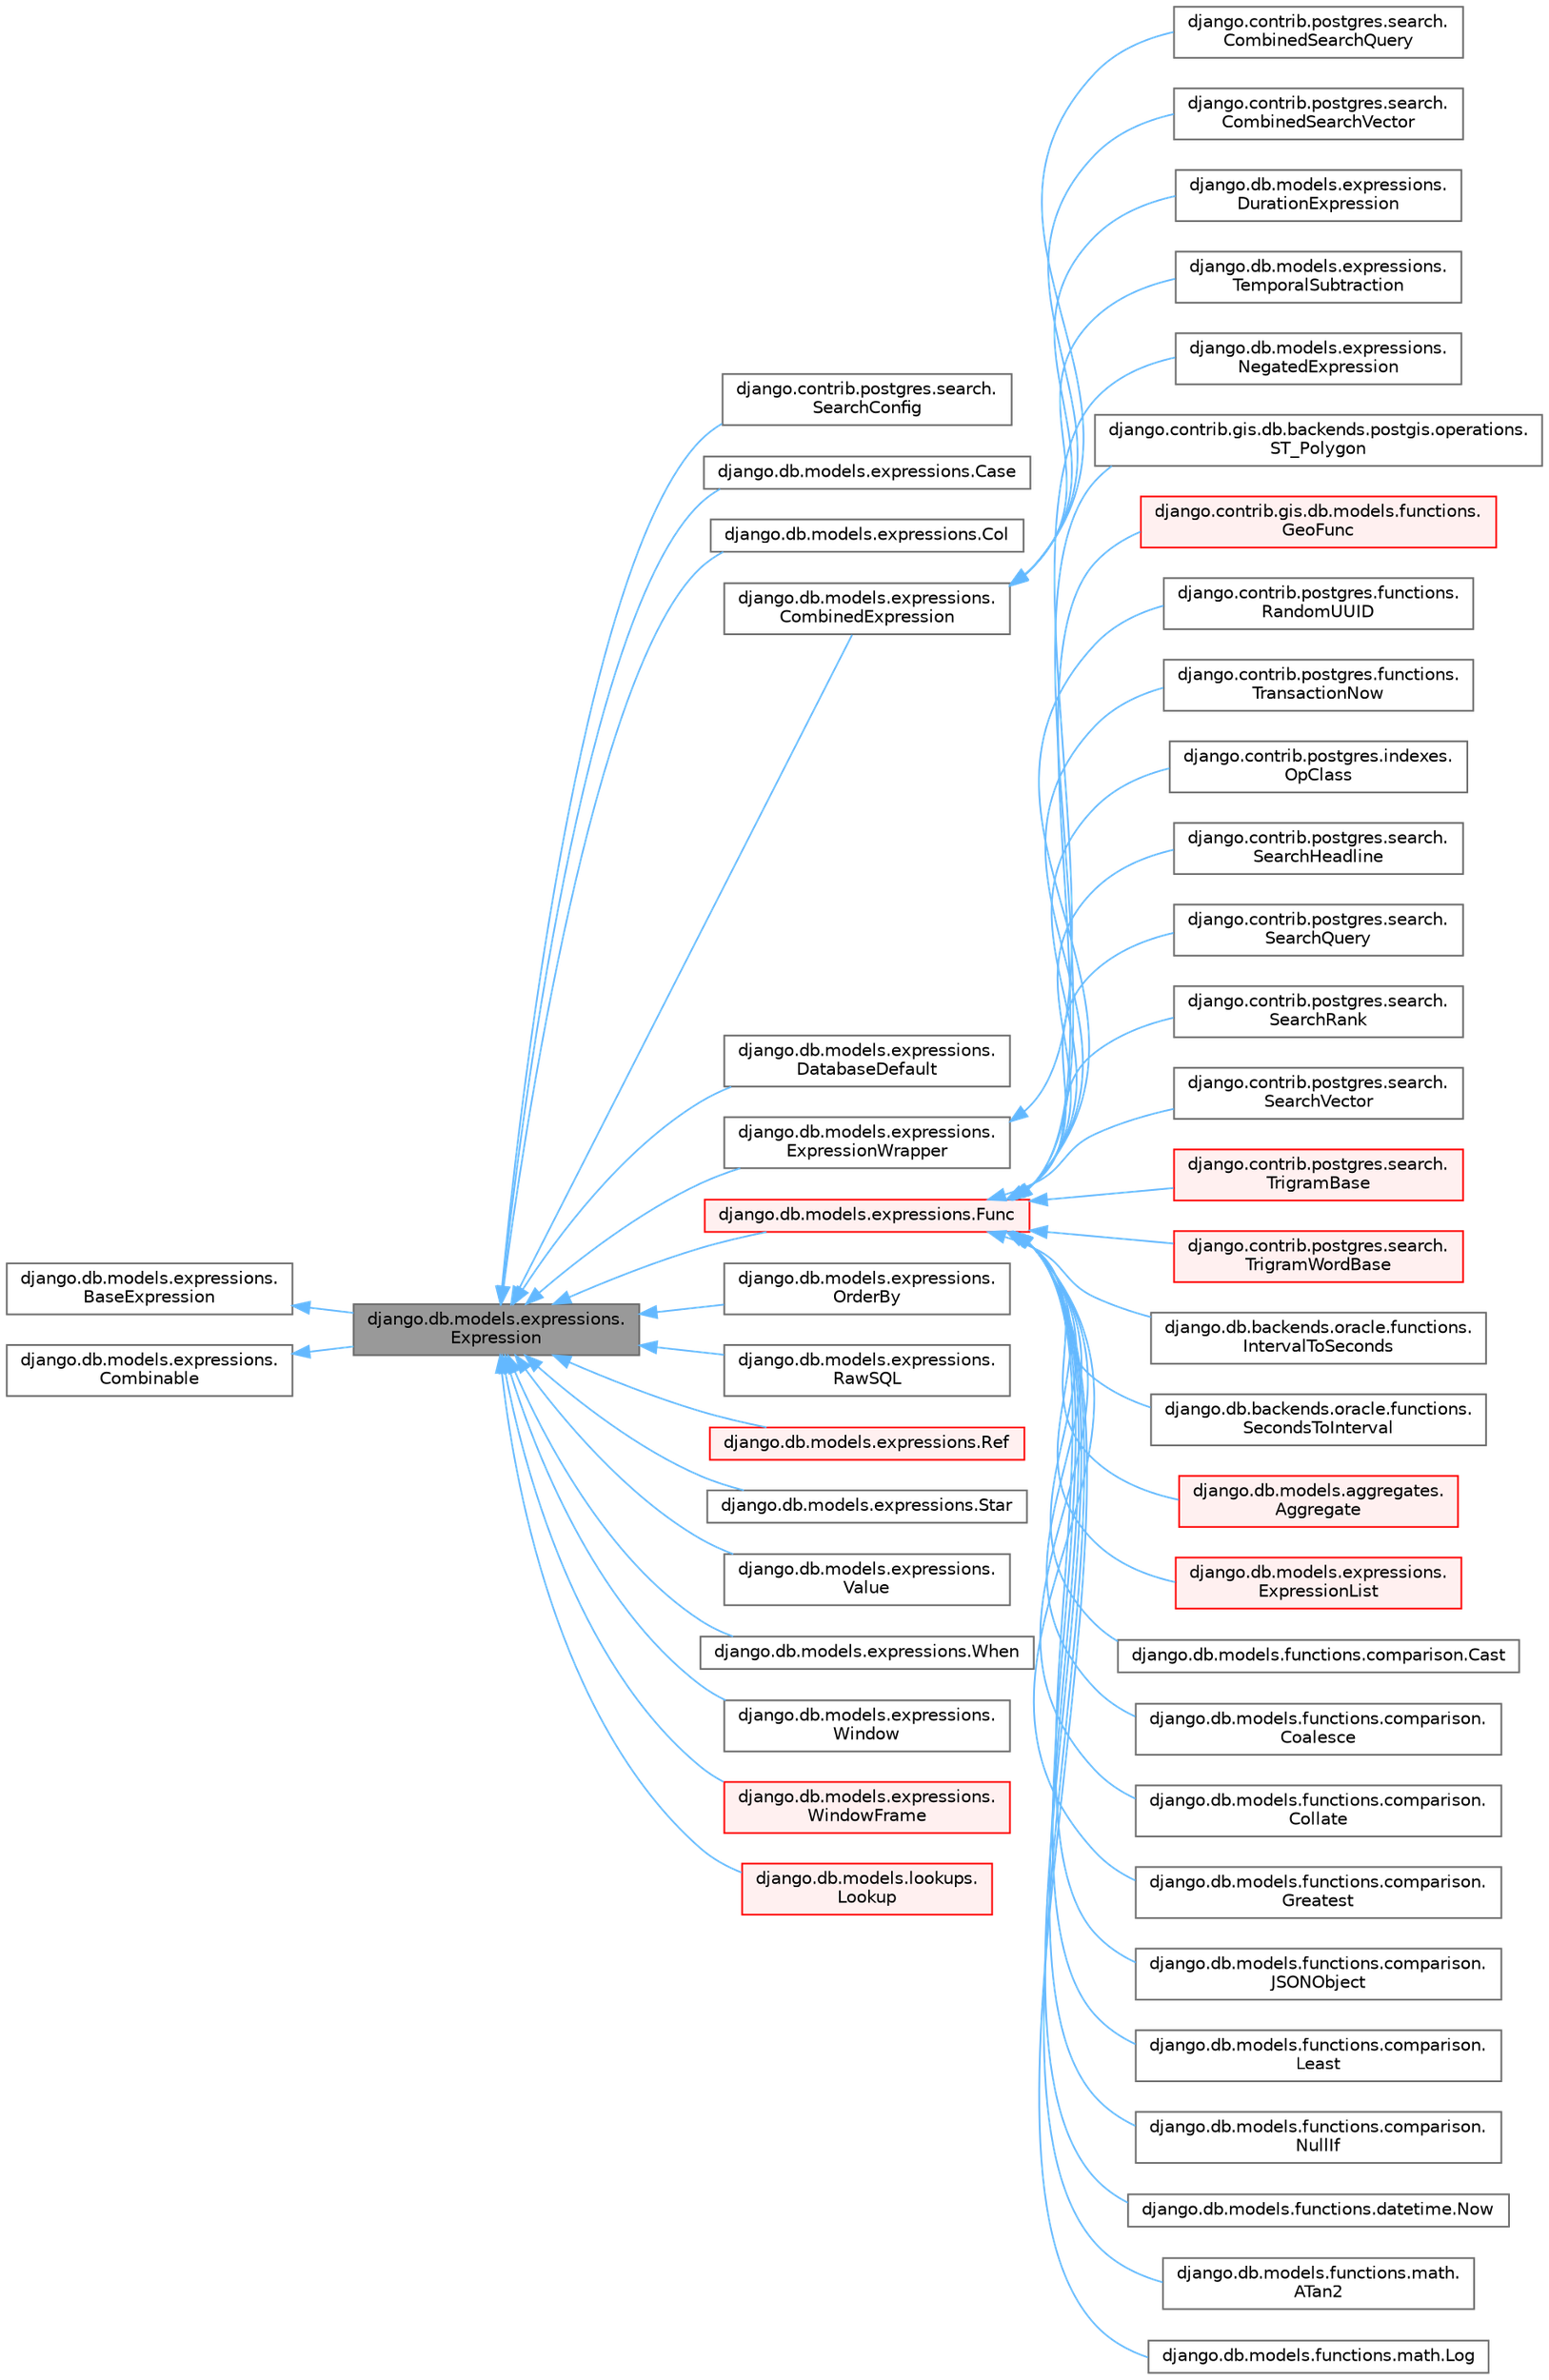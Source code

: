 digraph "django.db.models.expressions.Expression"
{
 // LATEX_PDF_SIZE
  bgcolor="transparent";
  edge [fontname=Helvetica,fontsize=10,labelfontname=Helvetica,labelfontsize=10];
  node [fontname=Helvetica,fontsize=10,shape=box,height=0.2,width=0.4];
  rankdir="LR";
  Node1 [id="Node000001",label="django.db.models.expressions.\lExpression",height=0.2,width=0.4,color="gray40", fillcolor="grey60", style="filled", fontcolor="black",tooltip=" "];
  Node2 -> Node1 [id="edge49_Node000001_Node000002",dir="back",color="steelblue1",style="solid",tooltip=" "];
  Node2 [id="Node000002",label="django.db.models.expressions.\lBaseExpression",height=0.2,width=0.4,color="gray40", fillcolor="white", style="filled",URL="$classdjango_1_1db_1_1models_1_1expressions_1_1BaseExpression.html",tooltip=" "];
  Node3 -> Node1 [id="edge50_Node000001_Node000003",dir="back",color="steelblue1",style="solid",tooltip=" "];
  Node3 [id="Node000003",label="django.db.models.expressions.\lCombinable",height=0.2,width=0.4,color="gray40", fillcolor="white", style="filled",URL="$classdjango_1_1db_1_1models_1_1expressions_1_1Combinable.html",tooltip=" "];
  Node1 -> Node4 [id="edge51_Node000001_Node000004",dir="back",color="steelblue1",style="solid",tooltip=" "];
  Node4 [id="Node000004",label="django.contrib.postgres.search.\lSearchConfig",height=0.2,width=0.4,color="gray40", fillcolor="white", style="filled",URL="$classdjango_1_1contrib_1_1postgres_1_1search_1_1SearchConfig.html",tooltip=" "];
  Node1 -> Node5 [id="edge52_Node000001_Node000005",dir="back",color="steelblue1",style="solid",tooltip=" "];
  Node5 [id="Node000005",label="django.db.models.expressions.Case",height=0.2,width=0.4,color="gray40", fillcolor="white", style="filled",URL="$classdjango_1_1db_1_1models_1_1expressions_1_1Case.html",tooltip=" "];
  Node1 -> Node6 [id="edge53_Node000001_Node000006",dir="back",color="steelblue1",style="solid",tooltip=" "];
  Node6 [id="Node000006",label="django.db.models.expressions.Col",height=0.2,width=0.4,color="gray40", fillcolor="white", style="filled",URL="$classdjango_1_1db_1_1models_1_1expressions_1_1Col.html",tooltip=" "];
  Node1 -> Node7 [id="edge54_Node000001_Node000007",dir="back",color="steelblue1",style="solid",tooltip=" "];
  Node7 [id="Node000007",label="django.db.models.expressions.\lCombinedExpression",height=0.2,width=0.4,color="gray40", fillcolor="white", style="filled",URL="$classdjango_1_1db_1_1models_1_1expressions_1_1CombinedExpression.html",tooltip=" "];
  Node7 -> Node8 [id="edge55_Node000007_Node000008",dir="back",color="steelblue1",style="solid",tooltip=" "];
  Node8 [id="Node000008",label="django.contrib.postgres.search.\lCombinedSearchQuery",height=0.2,width=0.4,color="gray40", fillcolor="white", style="filled",URL="$classdjango_1_1contrib_1_1postgres_1_1search_1_1CombinedSearchQuery.html",tooltip=" "];
  Node7 -> Node9 [id="edge56_Node000007_Node000009",dir="back",color="steelblue1",style="solid",tooltip=" "];
  Node9 [id="Node000009",label="django.contrib.postgres.search.\lCombinedSearchVector",height=0.2,width=0.4,color="gray40", fillcolor="white", style="filled",URL="$classdjango_1_1contrib_1_1postgres_1_1search_1_1CombinedSearchVector.html",tooltip=" "];
  Node7 -> Node10 [id="edge57_Node000007_Node000010",dir="back",color="steelblue1",style="solid",tooltip=" "];
  Node10 [id="Node000010",label="django.db.models.expressions.\lDurationExpression",height=0.2,width=0.4,color="gray40", fillcolor="white", style="filled",URL="$classdjango_1_1db_1_1models_1_1expressions_1_1DurationExpression.html",tooltip=" "];
  Node7 -> Node11 [id="edge58_Node000007_Node000011",dir="back",color="steelblue1",style="solid",tooltip=" "];
  Node11 [id="Node000011",label="django.db.models.expressions.\lTemporalSubtraction",height=0.2,width=0.4,color="gray40", fillcolor="white", style="filled",URL="$classdjango_1_1db_1_1models_1_1expressions_1_1TemporalSubtraction.html",tooltip=" "];
  Node1 -> Node12 [id="edge59_Node000001_Node000012",dir="back",color="steelblue1",style="solid",tooltip=" "];
  Node12 [id="Node000012",label="django.db.models.expressions.\lDatabaseDefault",height=0.2,width=0.4,color="gray40", fillcolor="white", style="filled",URL="$classdjango_1_1db_1_1models_1_1expressions_1_1DatabaseDefault.html",tooltip=" "];
  Node1 -> Node13 [id="edge60_Node000001_Node000013",dir="back",color="steelblue1",style="solid",tooltip=" "];
  Node13 [id="Node000013",label="django.db.models.expressions.\lExpressionWrapper",height=0.2,width=0.4,color="gray40", fillcolor="white", style="filled",URL="$classdjango_1_1db_1_1models_1_1expressions_1_1ExpressionWrapper.html",tooltip=" "];
  Node13 -> Node14 [id="edge61_Node000013_Node000014",dir="back",color="steelblue1",style="solid",tooltip=" "];
  Node14 [id="Node000014",label="django.db.models.expressions.\lNegatedExpression",height=0.2,width=0.4,color="gray40", fillcolor="white", style="filled",URL="$classdjango_1_1db_1_1models_1_1expressions_1_1NegatedExpression.html",tooltip=" "];
  Node1 -> Node15 [id="edge62_Node000001_Node000015",dir="back",color="steelblue1",style="solid",tooltip=" "];
  Node15 [id="Node000015",label="django.db.models.expressions.Func",height=0.2,width=0.4,color="red", fillcolor="#FFF0F0", style="filled",URL="$classdjango_1_1db_1_1models_1_1expressions_1_1Func.html",tooltip=" "];
  Node15 -> Node16 [id="edge63_Node000015_Node000016",dir="back",color="steelblue1",style="solid",tooltip=" "];
  Node16 [id="Node000016",label="django.contrib.gis.db.backends.postgis.operations.\lST_Polygon",height=0.2,width=0.4,color="gray40", fillcolor="white", style="filled",URL="$classdjango_1_1contrib_1_1gis_1_1db_1_1backends_1_1postgis_1_1operations_1_1ST__Polygon.html",tooltip=" "];
  Node15 -> Node17 [id="edge64_Node000015_Node000017",dir="back",color="steelblue1",style="solid",tooltip=" "];
  Node17 [id="Node000017",label="django.contrib.gis.db.models.functions.\lGeoFunc",height=0.2,width=0.4,color="red", fillcolor="#FFF0F0", style="filled",URL="$classdjango_1_1contrib_1_1gis_1_1db_1_1models_1_1functions_1_1GeoFunc.html",tooltip=" "];
  Node15 -> Node56 [id="edge65_Node000015_Node000056",dir="back",color="steelblue1",style="solid",tooltip=" "];
  Node56 [id="Node000056",label="django.contrib.postgres.functions.\lRandomUUID",height=0.2,width=0.4,color="gray40", fillcolor="white", style="filled",URL="$classdjango_1_1contrib_1_1postgres_1_1functions_1_1RandomUUID.html",tooltip=" "];
  Node15 -> Node57 [id="edge66_Node000015_Node000057",dir="back",color="steelblue1",style="solid",tooltip=" "];
  Node57 [id="Node000057",label="django.contrib.postgres.functions.\lTransactionNow",height=0.2,width=0.4,color="gray40", fillcolor="white", style="filled",URL="$classdjango_1_1contrib_1_1postgres_1_1functions_1_1TransactionNow.html",tooltip=" "];
  Node15 -> Node58 [id="edge67_Node000015_Node000058",dir="back",color="steelblue1",style="solid",tooltip=" "];
  Node58 [id="Node000058",label="django.contrib.postgres.indexes.\lOpClass",height=0.2,width=0.4,color="gray40", fillcolor="white", style="filled",URL="$classdjango_1_1contrib_1_1postgres_1_1indexes_1_1OpClass.html",tooltip=" "];
  Node15 -> Node59 [id="edge68_Node000015_Node000059",dir="back",color="steelblue1",style="solid",tooltip=" "];
  Node59 [id="Node000059",label="django.contrib.postgres.search.\lSearchHeadline",height=0.2,width=0.4,color="gray40", fillcolor="white", style="filled",URL="$classdjango_1_1contrib_1_1postgres_1_1search_1_1SearchHeadline.html",tooltip=" "];
  Node15 -> Node60 [id="edge69_Node000015_Node000060",dir="back",color="steelblue1",style="solid",tooltip=" "];
  Node60 [id="Node000060",label="django.contrib.postgres.search.\lSearchQuery",height=0.2,width=0.4,color="gray40", fillcolor="white", style="filled",URL="$classdjango_1_1contrib_1_1postgres_1_1search_1_1SearchQuery.html",tooltip=" "];
  Node15 -> Node61 [id="edge70_Node000015_Node000061",dir="back",color="steelblue1",style="solid",tooltip=" "];
  Node61 [id="Node000061",label="django.contrib.postgres.search.\lSearchRank",height=0.2,width=0.4,color="gray40", fillcolor="white", style="filled",URL="$classdjango_1_1contrib_1_1postgres_1_1search_1_1SearchRank.html",tooltip=" "];
  Node15 -> Node62 [id="edge71_Node000015_Node000062",dir="back",color="steelblue1",style="solid",tooltip=" "];
  Node62 [id="Node000062",label="django.contrib.postgres.search.\lSearchVector",height=0.2,width=0.4,color="gray40", fillcolor="white", style="filled",URL="$classdjango_1_1contrib_1_1postgres_1_1search_1_1SearchVector.html",tooltip=" "];
  Node15 -> Node63 [id="edge72_Node000015_Node000063",dir="back",color="steelblue1",style="solid",tooltip=" "];
  Node63 [id="Node000063",label="django.contrib.postgres.search.\lTrigramBase",height=0.2,width=0.4,color="red", fillcolor="#FFF0F0", style="filled",URL="$classdjango_1_1contrib_1_1postgres_1_1search_1_1TrigramBase.html",tooltip=" "];
  Node15 -> Node66 [id="edge73_Node000015_Node000066",dir="back",color="steelblue1",style="solid",tooltip=" "];
  Node66 [id="Node000066",label="django.contrib.postgres.search.\lTrigramWordBase",height=0.2,width=0.4,color="red", fillcolor="#FFF0F0", style="filled",URL="$classdjango_1_1contrib_1_1postgres_1_1search_1_1TrigramWordBase.html",tooltip=" "];
  Node15 -> Node71 [id="edge74_Node000015_Node000071",dir="back",color="steelblue1",style="solid",tooltip=" "];
  Node71 [id="Node000071",label="django.db.backends.oracle.functions.\lIntervalToSeconds",height=0.2,width=0.4,color="gray40", fillcolor="white", style="filled",URL="$classdjango_1_1db_1_1backends_1_1oracle_1_1functions_1_1IntervalToSeconds.html",tooltip=" "];
  Node15 -> Node72 [id="edge75_Node000015_Node000072",dir="back",color="steelblue1",style="solid",tooltip=" "];
  Node72 [id="Node000072",label="django.db.backends.oracle.functions.\lSecondsToInterval",height=0.2,width=0.4,color="gray40", fillcolor="white", style="filled",URL="$classdjango_1_1db_1_1backends_1_1oracle_1_1functions_1_1SecondsToInterval.html",tooltip=" "];
  Node15 -> Node73 [id="edge76_Node000015_Node000073",dir="back",color="steelblue1",style="solid",tooltip=" "];
  Node73 [id="Node000073",label="django.db.models.aggregates.\lAggregate",height=0.2,width=0.4,color="red", fillcolor="#FFF0F0", style="filled",URL="$classdjango_1_1db_1_1models_1_1aggregates_1_1Aggregate.html",tooltip=" "];
  Node15 -> Node107 [id="edge77_Node000015_Node000107",dir="back",color="steelblue1",style="solid",tooltip=" "];
  Node107 [id="Node000107",label="django.db.models.expressions.\lExpressionList",height=0.2,width=0.4,color="red", fillcolor="#FFF0F0", style="filled",URL="$classdjango_1_1db_1_1models_1_1expressions_1_1ExpressionList.html",tooltip=" "];
  Node15 -> Node109 [id="edge78_Node000015_Node000109",dir="back",color="steelblue1",style="solid",tooltip=" "];
  Node109 [id="Node000109",label="django.db.models.functions.comparison.Cast",height=0.2,width=0.4,color="gray40", fillcolor="white", style="filled",URL="$classdjango_1_1db_1_1models_1_1functions_1_1comparison_1_1Cast.html",tooltip=" "];
  Node15 -> Node110 [id="edge79_Node000015_Node000110",dir="back",color="steelblue1",style="solid",tooltip=" "];
  Node110 [id="Node000110",label="django.db.models.functions.comparison.\lCoalesce",height=0.2,width=0.4,color="gray40", fillcolor="white", style="filled",URL="$classdjango_1_1db_1_1models_1_1functions_1_1comparison_1_1Coalesce.html",tooltip=" "];
  Node15 -> Node111 [id="edge80_Node000015_Node000111",dir="back",color="steelblue1",style="solid",tooltip=" "];
  Node111 [id="Node000111",label="django.db.models.functions.comparison.\lCollate",height=0.2,width=0.4,color="gray40", fillcolor="white", style="filled",URL="$classdjango_1_1db_1_1models_1_1functions_1_1comparison_1_1Collate.html",tooltip=" "];
  Node15 -> Node112 [id="edge81_Node000015_Node000112",dir="back",color="steelblue1",style="solid",tooltip=" "];
  Node112 [id="Node000112",label="django.db.models.functions.comparison.\lGreatest",height=0.2,width=0.4,color="gray40", fillcolor="white", style="filled",URL="$classdjango_1_1db_1_1models_1_1functions_1_1comparison_1_1Greatest.html",tooltip=" "];
  Node15 -> Node113 [id="edge82_Node000015_Node000113",dir="back",color="steelblue1",style="solid",tooltip=" "];
  Node113 [id="Node000113",label="django.db.models.functions.comparison.\lJSONObject",height=0.2,width=0.4,color="gray40", fillcolor="white", style="filled",URL="$classdjango_1_1db_1_1models_1_1functions_1_1comparison_1_1JSONObject.html",tooltip=" "];
  Node15 -> Node114 [id="edge83_Node000015_Node000114",dir="back",color="steelblue1",style="solid",tooltip=" "];
  Node114 [id="Node000114",label="django.db.models.functions.comparison.\lLeast",height=0.2,width=0.4,color="gray40", fillcolor="white", style="filled",URL="$classdjango_1_1db_1_1models_1_1functions_1_1comparison_1_1Least.html",tooltip=" "];
  Node15 -> Node115 [id="edge84_Node000015_Node000115",dir="back",color="steelblue1",style="solid",tooltip=" "];
  Node115 [id="Node000115",label="django.db.models.functions.comparison.\lNullIf",height=0.2,width=0.4,color="gray40", fillcolor="white", style="filled",URL="$classdjango_1_1db_1_1models_1_1functions_1_1comparison_1_1NullIf.html",tooltip=" "];
  Node15 -> Node116 [id="edge85_Node000015_Node000116",dir="back",color="steelblue1",style="solid",tooltip=" "];
  Node116 [id="Node000116",label="django.db.models.functions.datetime.Now",height=0.2,width=0.4,color="gray40", fillcolor="white", style="filled",URL="$classdjango_1_1db_1_1models_1_1functions_1_1datetime_1_1Now.html",tooltip=" "];
  Node15 -> Node117 [id="edge86_Node000015_Node000117",dir="back",color="steelblue1",style="solid",tooltip=" "];
  Node117 [id="Node000117",label="django.db.models.functions.math.\lATan2",height=0.2,width=0.4,color="gray40", fillcolor="white", style="filled",URL="$classdjango_1_1db_1_1models_1_1functions_1_1math_1_1ATan2.html",tooltip=" "];
  Node15 -> Node118 [id="edge87_Node000015_Node000118",dir="back",color="steelblue1",style="solid",tooltip=" "];
  Node118 [id="Node000118",label="django.db.models.functions.math.Log",height=0.2,width=0.4,color="gray40", fillcolor="white", style="filled",URL="$classdjango_1_1db_1_1models_1_1functions_1_1math_1_1Log.html",tooltip=" "];
  Node1 -> Node214 [id="edge88_Node000001_Node000214",dir="back",color="steelblue1",style="solid",tooltip=" "];
  Node214 [id="Node000214",label="django.db.models.expressions.\lOrderBy",height=0.2,width=0.4,color="gray40", fillcolor="white", style="filled",URL="$classdjango_1_1db_1_1models_1_1expressions_1_1OrderBy.html",tooltip=" "];
  Node1 -> Node215 [id="edge89_Node000001_Node000215",dir="back",color="steelblue1",style="solid",tooltip=" "];
  Node215 [id="Node000215",label="django.db.models.expressions.\lRawSQL",height=0.2,width=0.4,color="gray40", fillcolor="white", style="filled",URL="$classdjango_1_1db_1_1models_1_1expressions_1_1RawSQL.html",tooltip=" "];
  Node1 -> Node216 [id="edge90_Node000001_Node000216",dir="back",color="steelblue1",style="solid",tooltip=" "];
  Node216 [id="Node000216",label="django.db.models.expressions.Ref",height=0.2,width=0.4,color="red", fillcolor="#FFF0F0", style="filled",URL="$classdjango_1_1db_1_1models_1_1expressions_1_1Ref.html",tooltip=" "];
  Node1 -> Node218 [id="edge91_Node000001_Node000218",dir="back",color="steelblue1",style="solid",tooltip=" "];
  Node218 [id="Node000218",label="django.db.models.expressions.Star",height=0.2,width=0.4,color="gray40", fillcolor="white", style="filled",URL="$classdjango_1_1db_1_1models_1_1expressions_1_1Star.html",tooltip=" "];
  Node1 -> Node219 [id="edge92_Node000001_Node000219",dir="back",color="steelblue1",style="solid",tooltip=" "];
  Node219 [id="Node000219",label="django.db.models.expressions.\lValue",height=0.2,width=0.4,color="gray40", fillcolor="white", style="filled",URL="$classdjango_1_1db_1_1models_1_1expressions_1_1Value.html",tooltip=" "];
  Node1 -> Node220 [id="edge93_Node000001_Node000220",dir="back",color="steelblue1",style="solid",tooltip=" "];
  Node220 [id="Node000220",label="django.db.models.expressions.When",height=0.2,width=0.4,color="gray40", fillcolor="white", style="filled",URL="$classdjango_1_1db_1_1models_1_1expressions_1_1When.html",tooltip=" "];
  Node1 -> Node221 [id="edge94_Node000001_Node000221",dir="back",color="steelblue1",style="solid",tooltip=" "];
  Node221 [id="Node000221",label="django.db.models.expressions.\lWindow",height=0.2,width=0.4,color="gray40", fillcolor="white", style="filled",URL="$classdjango_1_1db_1_1models_1_1expressions_1_1Window.html",tooltip=" "];
  Node1 -> Node222 [id="edge95_Node000001_Node000222",dir="back",color="steelblue1",style="solid",tooltip=" "];
  Node222 [id="Node000222",label="django.db.models.expressions.\lWindowFrame",height=0.2,width=0.4,color="red", fillcolor="#FFF0F0", style="filled",URL="$classdjango_1_1db_1_1models_1_1expressions_1_1WindowFrame.html",tooltip=" "];
  Node1 -> Node225 [id="edge96_Node000001_Node000225",dir="back",color="steelblue1",style="solid",tooltip=" "];
  Node225 [id="Node000225",label="django.db.models.lookups.\lLookup",height=0.2,width=0.4,color="red", fillcolor="#FFF0F0", style="filled",URL="$classdjango_1_1db_1_1models_1_1lookups_1_1Lookup.html",tooltip=" "];
}
